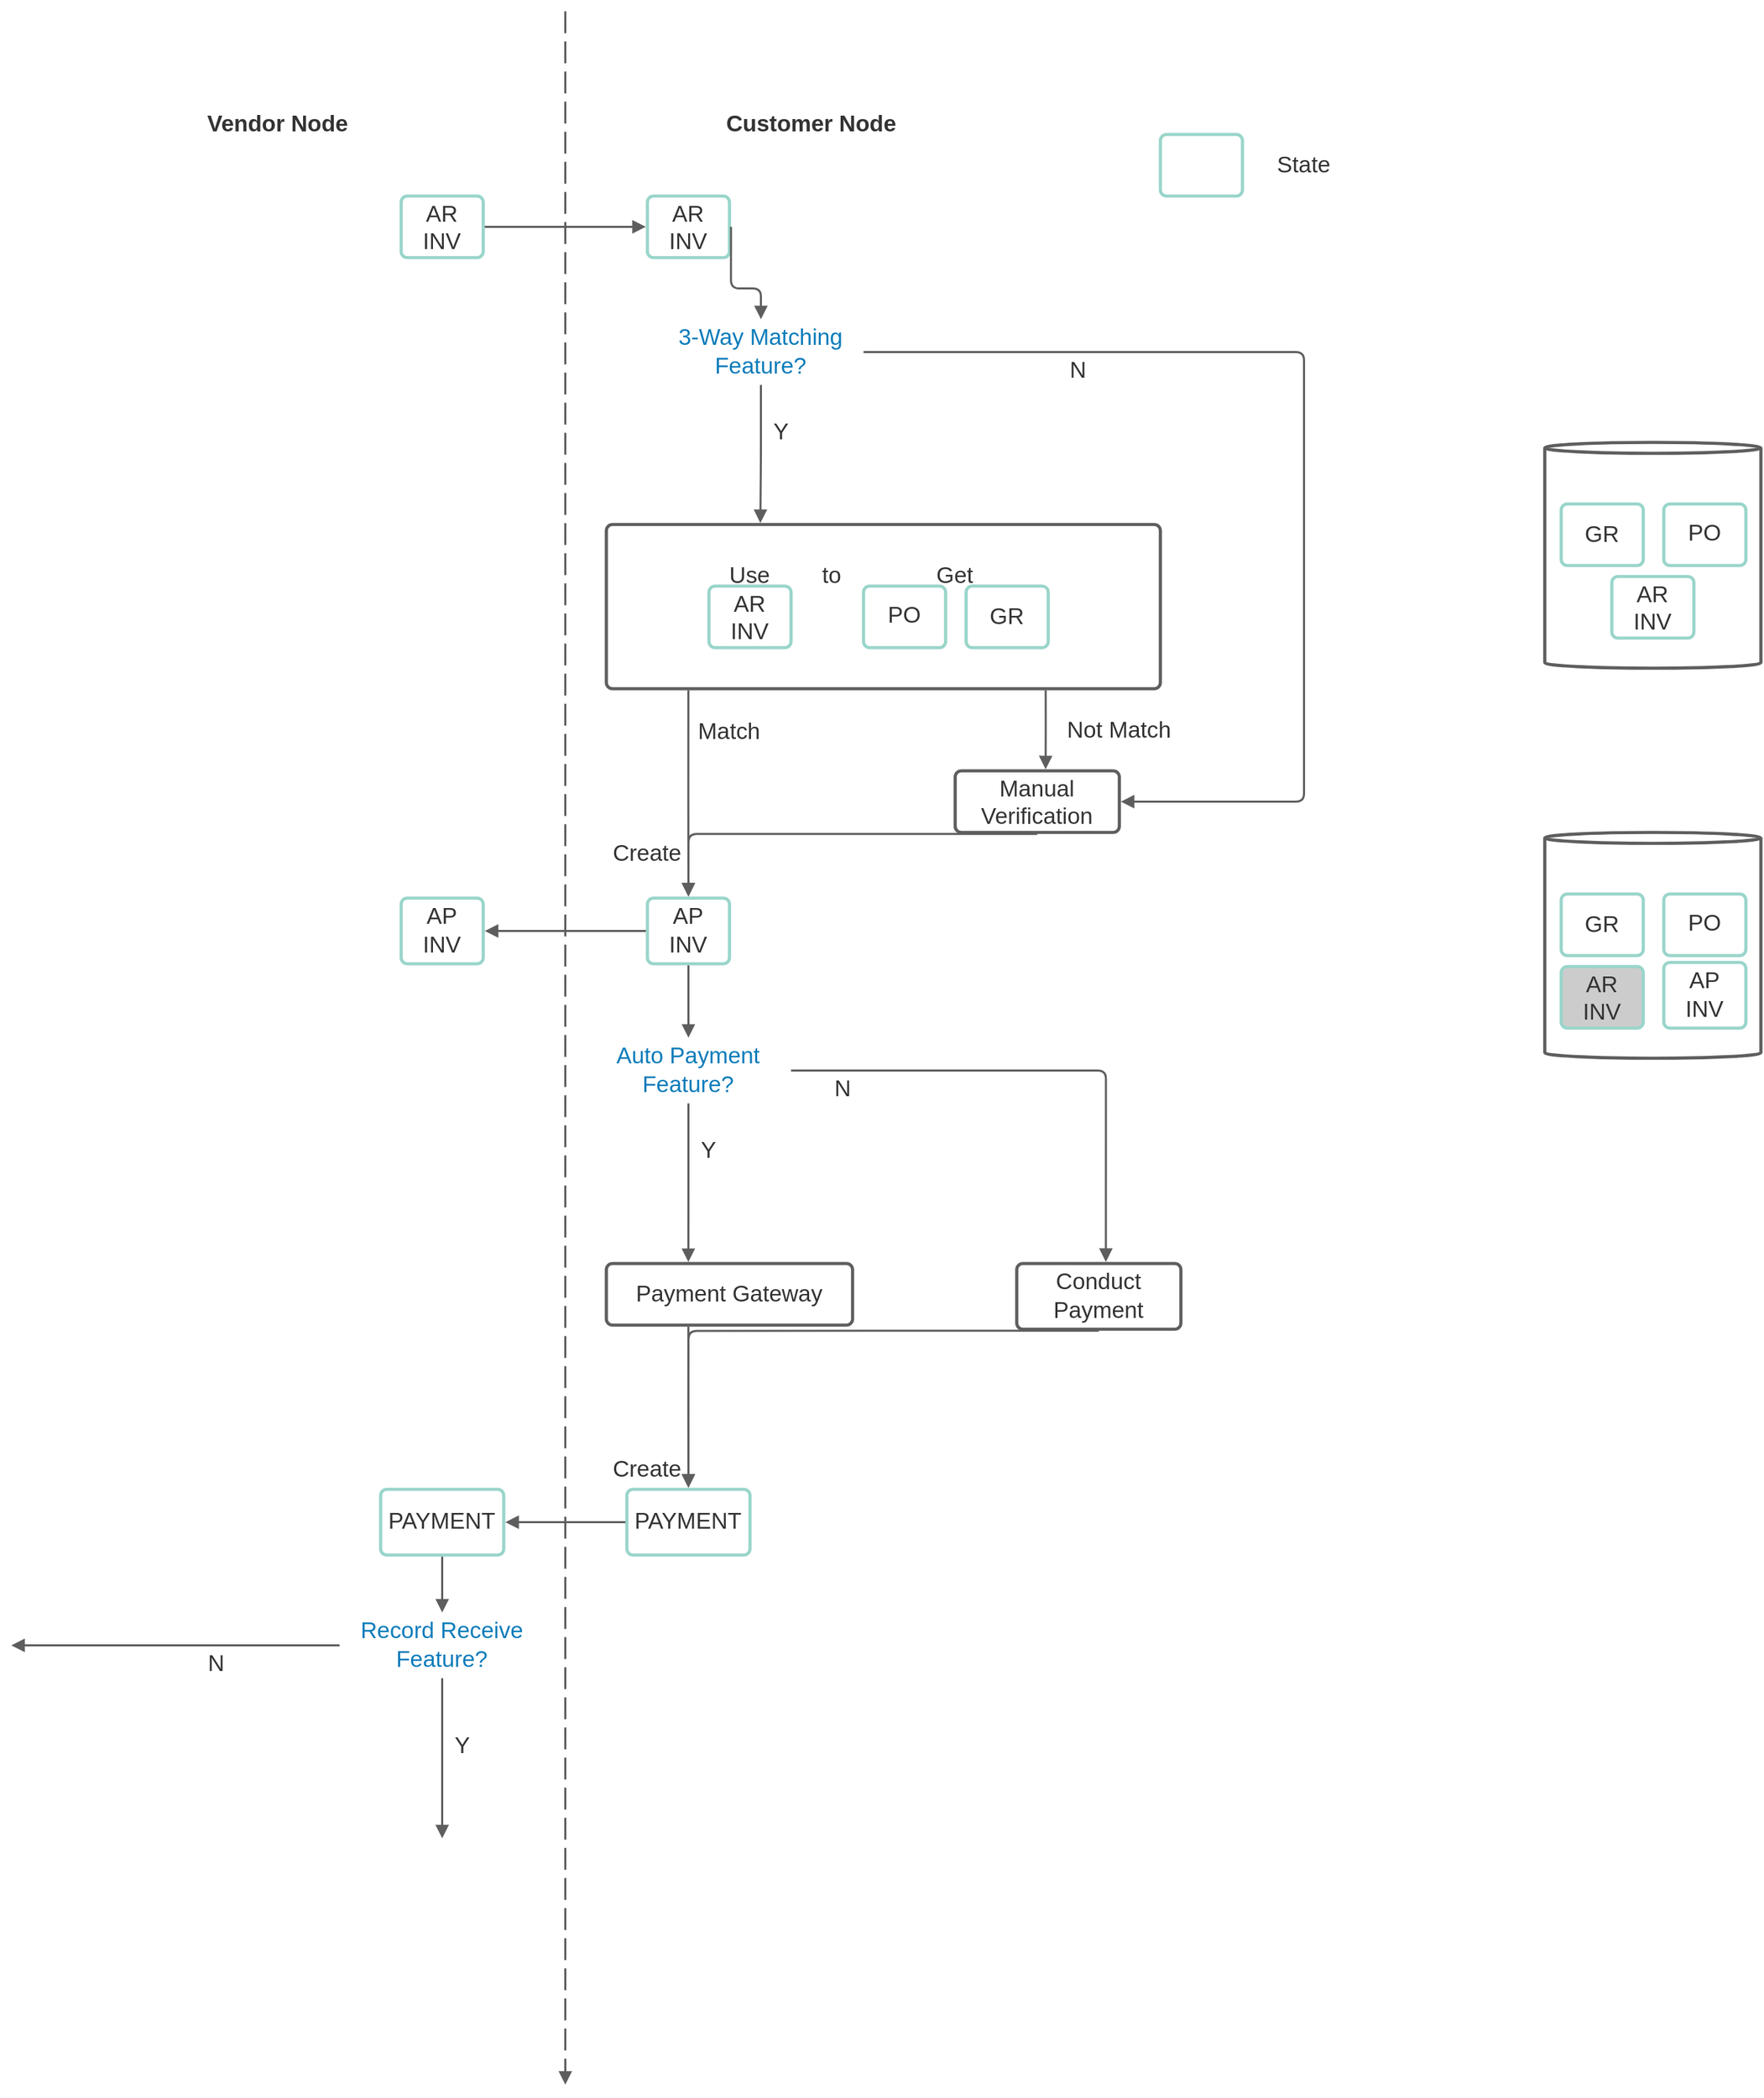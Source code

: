 <mxfile version="14.7.7" type="github">
  <diagram id="KPIGHl_YIc82Vka4Z1kb" name="Page-1">
    <mxGraphModel dx="1221" dy="1781" grid="1" gridSize="10" guides="1" tooltips="1" connect="1" arrows="1" fold="1" page="1" pageScale="1" pageWidth="850" pageHeight="1100" math="0" shadow="0">
      <root>
        <mxCell id="0" />
        <mxCell id="1" parent="0" />
        <UserObject label="" lucidchartObjectId="90PKavXX~yLS" id="Zxu4i2cO9cVzoVSatC0U-1">
          <mxCell style="html=1;overflow=block;blockSpacing=1;whiteSpace=wrap;;whiteSpace=wrap;fontSize=13;spacing=3.8;strokeColor=#5e5e5e;strokeOpacity=100;rounded=1;absoluteArcSize=1;arcSize=9;strokeWidth=2.3;" vertex="1" parent="1">
            <mxGeometry x="720" y="345" width="405" height="120" as="geometry" />
          </mxCell>
        </UserObject>
        <UserObject label="Create" lucidchartObjectId="6NPKVBiIwq2j" id="Zxu4i2cO9cVzoVSatC0U-2">
          <mxCell style="html=1;overflow=block;blockSpacing=1;whiteSpace=wrap;strokeColor=none;fillColor=none;whiteSpace=wrap;fontSize=16.7;fontColor=#333333;spacing=0;strokeWidth=1.5;" vertex="1" parent="1">
            <mxGeometry x="660" y="563" width="180" height="45" as="geometry" />
          </mxCell>
        </UserObject>
        <UserObject label="to" lucidchartObjectId="JOPKYSvNVNoh" id="Zxu4i2cO9cVzoVSatC0U-3">
          <mxCell style="html=1;overflow=block;blockSpacing=1;whiteSpace=wrap;strokeColor=none;fillColor=none;whiteSpace=wrap;fontSize=16.7;fontColor=#333333;spacing=0;strokeWidth=1.5;" vertex="1" parent="1">
            <mxGeometry x="795" y="360" width="180" height="45" as="geometry" />
          </mxCell>
        </UserObject>
        <UserObject label="Use" lucidchartObjectId="TNPKajP9p9WQ" id="Zxu4i2cO9cVzoVSatC0U-4">
          <mxCell style="html=1;overflow=block;blockSpacing=1;whiteSpace=wrap;strokeColor=none;fillColor=none;whiteSpace=wrap;fontSize=16.7;fontColor=#333333;spacing=0;strokeWidth=1.5;" vertex="1" parent="1">
            <mxGeometry x="735" y="360" width="180" height="45" as="geometry" />
          </mxCell>
        </UserObject>
        <UserObject label="Get" lucidchartObjectId="ZNPKfzp_uSJp" id="Zxu4i2cO9cVzoVSatC0U-5">
          <mxCell style="html=1;overflow=block;blockSpacing=1;whiteSpace=wrap;strokeColor=none;fillColor=none;whiteSpace=wrap;fontSize=16.7;fontColor=#333333;spacing=0;strokeWidth=1.5;" vertex="1" parent="1">
            <mxGeometry x="885" y="360" width="180" height="45" as="geometry" />
          </mxCell>
        </UserObject>
        <UserObject label="Vendor Node" lucidchartObjectId="xHPK.8f6f-J6" id="Zxu4i2cO9cVzoVSatC0U-6">
          <mxCell style="html=1;overflow=block;blockSpacing=1;whiteSpace=wrap;;whiteSpace=wrap;fontSize=16.7;fontColor=#333333;fontStyle=1;spacing=3.8;strokeOpacity=0;fillOpacity=0;rounded=1;absoluteArcSize=1;arcSize=9;fillColor=#ffffff;strokeWidth=2.3;" vertex="1" parent="1">
            <mxGeometry x="390" y="30" width="180" height="45" as="geometry" />
          </mxCell>
        </UserObject>
        <UserObject label="Customer Node" lucidchartObjectId="WHPK.kbVSU54" id="Zxu4i2cO9cVzoVSatC0U-7">
          <mxCell style="html=1;overflow=block;blockSpacing=1;whiteSpace=wrap;;whiteSpace=wrap;fontSize=16.7;fontColor=#333333;fontStyle=1;spacing=3.8;strokeOpacity=0;fillOpacity=0;rounded=1;absoluteArcSize=1;arcSize=9;fillColor=#ffffff;strokeWidth=2.3;" vertex="1" parent="1">
            <mxGeometry x="780" y="30" width="180" height="45" as="geometry" />
          </mxCell>
        </UserObject>
        <UserObject label="3-Way Matching Feature?" lucidchartObjectId="qKPKt-lBLh0B" id="Zxu4i2cO9cVzoVSatC0U-8">
          <mxCell style="html=1;overflow=block;blockSpacing=1;whiteSpace=wrap;;whiteSpace=wrap;fontSize=16.7;fontColor=#0c7cba;spacing=3.8;strokeOpacity=0;fillOpacity=0;rounded=1;absoluteArcSize=1;arcSize=9;fillColor=#ffffff;strokeWidth=2.3;" vertex="1" parent="1">
            <mxGeometry x="758" y="195" width="150" height="48" as="geometry" />
          </mxCell>
        </UserObject>
        <UserObject label="Y" lucidchartObjectId="~KPK-0WRNz-G" id="Zxu4i2cO9cVzoVSatC0U-9">
          <mxCell style="html=1;overflow=block;blockSpacing=1;whiteSpace=wrap;;whiteSpace=wrap;fontSize=16.7;fontColor=#333333;spacing=3.8;strokeOpacity=0;fillOpacity=0;rounded=1;absoluteArcSize=1;arcSize=9;fillColor=#ffffff;strokeWidth=2.3;" vertex="1" parent="1">
            <mxGeometry x="758" y="255" width="180" height="45" as="geometry" />
          </mxCell>
        </UserObject>
        <UserObject label="N" lucidchartObjectId="fLPKLrqTiSPN" id="Zxu4i2cO9cVzoVSatC0U-10">
          <mxCell style="html=1;overflow=block;blockSpacing=1;whiteSpace=wrap;;whiteSpace=wrap;fontSize=16.7;fontColor=#333333;spacing=3.8;strokeOpacity=0;fillOpacity=0;rounded=1;absoluteArcSize=1;arcSize=9;fillColor=#ffffff;strokeWidth=2.3;" vertex="1" parent="1">
            <mxGeometry x="975" y="210" width="180" height="45" as="geometry" />
          </mxCell>
        </UserObject>
        <UserObject label="AR INV" lucidchartObjectId="ZLPK6Nv6k6-N" id="Zxu4i2cO9cVzoVSatC0U-11">
          <mxCell style="html=1;overflow=block;blockSpacing=1;whiteSpace=wrap;;whiteSpace=wrap;fontSize=16.7;fontColor=#333333;spacing=3.8;strokeColor=#99d5ca;strokeOpacity=100;rounded=1;absoluteArcSize=1;arcSize=9;strokeWidth=2.3;" vertex="1" parent="1">
            <mxGeometry x="570" y="105" width="60" height="45" as="geometry" />
          </mxCell>
        </UserObject>
        <UserObject label="" lucidchartObjectId="dMPKwNEBRdUu" id="Zxu4i2cO9cVzoVSatC0U-12">
          <mxCell style="html=1;jettySize=18;whiteSpace=wrap;fontSize=13;strokeColor=#5E5E5E;strokeWidth=1.5;rounded=1;arcSize=12;edgeStyle=orthogonalEdgeStyle;startArrow=none;;endArrow=block;endFill=1;;exitX=1.019;exitY=0.5;exitPerimeter=0;entryX=-0.019;entryY=0.5;entryPerimeter=0;" edge="1" parent="1" source="Zxu4i2cO9cVzoVSatC0U-11" target="Zxu4i2cO9cVzoVSatC0U-13">
            <mxGeometry width="100" height="100" relative="1" as="geometry">
              <Array as="points" />
            </mxGeometry>
          </mxCell>
        </UserObject>
        <UserObject label="AR INV" lucidchartObjectId="kMPKlbA2OVXF" id="Zxu4i2cO9cVzoVSatC0U-13">
          <mxCell style="html=1;overflow=block;blockSpacing=1;whiteSpace=wrap;;whiteSpace=wrap;fontSize=16.7;fontColor=#333333;spacing=3.8;strokeColor=#99d5ca;strokeOpacity=100;rounded=1;absoluteArcSize=1;arcSize=9;strokeWidth=2.3;" vertex="1" parent="1">
            <mxGeometry x="750" y="105" width="60" height="45" as="geometry" />
          </mxCell>
        </UserObject>
        <UserObject label="AR INV" lucidchartObjectId="3MPKJ7pf8mBu" id="Zxu4i2cO9cVzoVSatC0U-14">
          <mxCell style="html=1;overflow=block;blockSpacing=1;whiteSpace=wrap;;whiteSpace=wrap;fontSize=16.7;fontColor=#333333;spacing=3.8;strokeColor=#99d5ca;strokeOpacity=100;rounded=1;absoluteArcSize=1;arcSize=9;strokeWidth=2.3;" vertex="1" parent="1">
            <mxGeometry x="795" y="390" width="60" height="45" as="geometry" />
          </mxCell>
        </UserObject>
        <UserObject label="&lt;div style=&quot;display: flex; justify-content: center; text-align: center; align-items: baseline; font-size: 0; line-height: 1.25;margin-top: -2px;&quot;&gt;&lt;span&gt;&lt;span style=&quot;font-size:16.7px;color:#333333;&quot;&gt;PO&lt;/span&gt;&lt;span style=&quot;font-size:16px;color:#000000;&quot;&gt; &lt;/span&gt;&lt;/span&gt;&lt;/div&gt;" lucidchartObjectId="~MPKU4ex8Lsb" id="Zxu4i2cO9cVzoVSatC0U-15">
          <mxCell style="html=1;overflow=block;blockSpacing=1;whiteSpace=wrap;;whiteSpace=wrap;fontSize=13;spacing=3.8;strokeColor=#99d5ca;strokeOpacity=100;rounded=1;absoluteArcSize=1;arcSize=9;strokeWidth=2.3;" vertex="1" parent="1">
            <mxGeometry x="908" y="390" width="60" height="45" as="geometry" />
          </mxCell>
        </UserObject>
        <UserObject label="GR" lucidchartObjectId="lNPKuFl8oGwE" id="Zxu4i2cO9cVzoVSatC0U-16">
          <mxCell style="html=1;overflow=block;blockSpacing=1;whiteSpace=wrap;;whiteSpace=wrap;fontSize=16.7;fontColor=#333333;spacing=3.8;strokeColor=#99d5ca;strokeOpacity=100;rounded=1;absoluteArcSize=1;arcSize=9;strokeWidth=2.3;" vertex="1" parent="1">
            <mxGeometry x="983" y="390" width="60" height="45" as="geometry" />
          </mxCell>
        </UserObject>
        <UserObject label="AP INV" lucidchartObjectId="ANPK2z_1KSWV" id="Zxu4i2cO9cVzoVSatC0U-17">
          <mxCell style="html=1;overflow=block;blockSpacing=1;whiteSpace=wrap;;whiteSpace=wrap;fontSize=16.7;fontColor=#333333;spacing=3.8;strokeColor=#99d5ca;strokeOpacity=100;rounded=1;absoluteArcSize=1;arcSize=9;strokeWidth=2.3;" vertex="1" parent="1">
            <mxGeometry x="750" y="618" width="60" height="48" as="geometry" />
          </mxCell>
        </UserObject>
        <UserObject label="" lucidchartObjectId="5SPKLQPhapfa" id="Zxu4i2cO9cVzoVSatC0U-18">
          <mxCell style="html=1;jettySize=18;whiteSpace=wrap;fontSize=13;strokeColor=#5E5E5E;dashed=1;fixDash=1;dashPattern=16 6;strokeWidth=1.5;rounded=1;arcSize=12;edgeStyle=orthogonalEdgeStyle;startArrow=none;;endArrow=block;endFill=1;;" edge="1" parent="1">
            <mxGeometry width="100" height="100" relative="1" as="geometry">
              <Array as="points" />
              <mxPoint x="690" y="-30" as="sourcePoint" />
              <mxPoint x="690" y="1485" as="targetPoint" />
            </mxGeometry>
          </mxCell>
        </UserObject>
        <UserObject label="Manual Verification" lucidchartObjectId="qTPK-L9G5uWl" id="Zxu4i2cO9cVzoVSatC0U-19">
          <mxCell style="html=1;overflow=block;blockSpacing=1;whiteSpace=wrap;;whiteSpace=wrap;fontSize=16.7;fontColor=#333333;spacing=3.8;strokeColor=#5e5e5e;strokeOpacity=100;rounded=1;absoluteArcSize=1;arcSize=9;strokeWidth=2.3;" vertex="1" parent="1">
            <mxGeometry x="975" y="525" width="120" height="45" as="geometry" />
          </mxCell>
        </UserObject>
        <UserObject label="" lucidchartObjectId="sXPK-ZX2K41T" id="Zxu4i2cO9cVzoVSatC0U-20">
          <mxCell style="html=1;jettySize=18;whiteSpace=wrap;fontSize=13;strokeColor=#5E5E5E;strokeWidth=1.5;rounded=1;arcSize=12;edgeStyle=orthogonalEdgeStyle;startArrow=none;;endArrow=block;endFill=1;;exitX=1;exitY=0.5;exitPerimeter=0;entryX=1.009;entryY=0.5;entryPerimeter=0;" edge="1" parent="1" source="Zxu4i2cO9cVzoVSatC0U-8" target="Zxu4i2cO9cVzoVSatC0U-19">
            <mxGeometry width="100" height="100" relative="1" as="geometry">
              <Array as="points">
                <mxPoint x="1230" y="219" />
                <mxPoint x="1230" y="548" />
              </Array>
            </mxGeometry>
          </mxCell>
        </UserObject>
        <UserObject label="Auto Payment Feature?" lucidchartObjectId="6XPK0JN_3aqf" id="Zxu4i2cO9cVzoVSatC0U-21">
          <mxCell style="html=1;overflow=block;blockSpacing=1;whiteSpace=wrap;;whiteSpace=wrap;fontSize=16.7;fontColor=#0c7cba;spacing=3.8;strokeOpacity=0;fillOpacity=0;rounded=1;absoluteArcSize=1;arcSize=9;fillColor=#ffffff;strokeWidth=2.3;" vertex="1" parent="1">
            <mxGeometry x="705" y="720" width="150" height="48" as="geometry" />
          </mxCell>
        </UserObject>
        <UserObject label="" lucidchartObjectId="W1PKP-mtoe-b" id="Zxu4i2cO9cVzoVSatC0U-22">
          <mxCell style="html=1;jettySize=18;whiteSpace=wrap;fontSize=13;strokeColor=#5E5E5E;strokeWidth=1.5;rounded=1;arcSize=12;edgeStyle=orthogonalEdgeStyle;startArrow=none;;endArrow=block;endFill=1;;exitX=0.793;exitY=1.009;exitPerimeter=0;entryX=0.551;entryY=-0.025;entryPerimeter=0;" edge="1" parent="1" source="Zxu4i2cO9cVzoVSatC0U-1" target="Zxu4i2cO9cVzoVSatC0U-19">
            <mxGeometry width="100" height="100" relative="1" as="geometry">
              <Array as="points" />
            </mxGeometry>
          </mxCell>
        </UserObject>
        <UserObject label="" lucidchartObjectId="71PKJt205RtM" id="Zxu4i2cO9cVzoVSatC0U-23">
          <mxCell style="html=1;jettySize=18;whiteSpace=wrap;fontSize=13;strokeColor=#5E5E5E;strokeWidth=1.5;rounded=1;arcSize=12;edgeStyle=orthogonalEdgeStyle;startArrow=none;;endArrow=block;endFill=1;;exitX=0.148;exitY=1.009;exitPerimeter=0;entryX=0.5;entryY=-0.024;entryPerimeter=0;" edge="1" parent="1" source="Zxu4i2cO9cVzoVSatC0U-1" target="Zxu4i2cO9cVzoVSatC0U-17">
            <mxGeometry width="100" height="100" relative="1" as="geometry">
              <Array as="points" />
            </mxGeometry>
          </mxCell>
        </UserObject>
        <UserObject label="Not Match" lucidchartObjectId=".1PKoH31RwW0" id="Zxu4i2cO9cVzoVSatC0U-24">
          <mxCell style="html=1;overflow=block;blockSpacing=1;whiteSpace=wrap;;whiteSpace=wrap;fontSize=16.7;fontColor=#333333;spacing=3.8;strokeOpacity=0;fillOpacity=0;rounded=1;absoluteArcSize=1;arcSize=9;fillColor=#ffffff;strokeWidth=2.3;" vertex="1" parent="1">
            <mxGeometry x="1005" y="473" width="180" height="45" as="geometry" />
          </mxCell>
        </UserObject>
        <UserObject label="Match" lucidchartObjectId="l2PKZxldBZE7" id="Zxu4i2cO9cVzoVSatC0U-25">
          <mxCell style="html=1;overflow=block;blockSpacing=1;whiteSpace=wrap;;whiteSpace=wrap;fontSize=16.7;fontColor=#333333;spacing=3.8;strokeOpacity=0;fillOpacity=0;rounded=1;absoluteArcSize=1;arcSize=9;fillColor=#ffffff;strokeWidth=2.3;" vertex="1" parent="1">
            <mxGeometry x="720" y="474" width="180" height="45" as="geometry" />
          </mxCell>
        </UserObject>
        <UserObject label="" lucidchartObjectId="J4PKrQQnaNYC" id="Zxu4i2cO9cVzoVSatC0U-26">
          <mxCell style="html=1;jettySize=18;whiteSpace=wrap;fontSize=13;strokeColor=#5E5E5E;strokeWidth=1.5;rounded=1;arcSize=12;edgeStyle=orthogonalEdgeStyle;startArrow=none;;endArrow=block;endFill=1;;exitX=1;exitY=0.5;exitPerimeter=0;entryX=0.543;entryY=-0.024;entryPerimeter=0;" edge="1" parent="1" source="Zxu4i2cO9cVzoVSatC0U-21" target="Zxu4i2cO9cVzoVSatC0U-31">
            <mxGeometry width="100" height="100" relative="1" as="geometry">
              <Array as="points" />
            </mxGeometry>
          </mxCell>
        </UserObject>
        <UserObject label="" lucidchartObjectId="n4PKAaMYeEPI" id="Zxu4i2cO9cVzoVSatC0U-27">
          <mxCell style="html=1;jettySize=18;whiteSpace=wrap;fontSize=13;strokeColor=#5E5E5E;strokeWidth=1.5;rounded=1;arcSize=12;edgeStyle=orthogonalEdgeStyle;startArrow=none;;endArrow=block;endFill=1;;exitX=0.5;exitY=1.025;exitPerimeter=0;entryX=0.5;entryY=-0.024;entryPerimeter=0;" edge="1" parent="1" source="Zxu4i2cO9cVzoVSatC0U-19" target="Zxu4i2cO9cVzoVSatC0U-17">
            <mxGeometry width="100" height="100" relative="1" as="geometry">
              <Array as="points" />
            </mxGeometry>
          </mxCell>
        </UserObject>
        <UserObject label="" lucidchartObjectId="N4PKEB0bSc~K" id="Zxu4i2cO9cVzoVSatC0U-28">
          <mxCell style="html=1;jettySize=18;whiteSpace=wrap;fontSize=13;strokeColor=#5E5E5E;strokeWidth=1.5;rounded=1;arcSize=12;edgeStyle=orthogonalEdgeStyle;startArrow=none;;endArrow=block;endFill=1;;exitX=0.5;exitY=1;exitPerimeter=0;entryX=0.333;entryY=-0.025;entryPerimeter=0;" edge="1" parent="1" source="Zxu4i2cO9cVzoVSatC0U-21" target="Zxu4i2cO9cVzoVSatC0U-39">
            <mxGeometry width="100" height="100" relative="1" as="geometry">
              <Array as="points" />
            </mxGeometry>
          </mxCell>
        </UserObject>
        <UserObject label="Y" lucidchartObjectId="R4PKA9M1vbNR" id="Zxu4i2cO9cVzoVSatC0U-29">
          <mxCell style="html=1;overflow=block;blockSpacing=1;whiteSpace=wrap;;whiteSpace=wrap;fontSize=16.7;fontColor=#333333;spacing=3.8;strokeOpacity=0;fillOpacity=0;rounded=1;absoluteArcSize=1;arcSize=9;fillColor=#ffffff;strokeWidth=2.3;" vertex="1" parent="1">
            <mxGeometry x="705" y="780" width="180" height="45" as="geometry" />
          </mxCell>
        </UserObject>
        <UserObject label="N" lucidchartObjectId="24PKM5joFrDE" id="Zxu4i2cO9cVzoVSatC0U-30">
          <mxCell style="html=1;overflow=block;blockSpacing=1;whiteSpace=wrap;;whiteSpace=wrap;fontSize=16.7;fontColor=#333333;spacing=3.8;strokeOpacity=0;fillOpacity=0;rounded=1;absoluteArcSize=1;arcSize=9;fillColor=#ffffff;strokeWidth=2.3;" vertex="1" parent="1">
            <mxGeometry x="803" y="735" width="180" height="45" as="geometry" />
          </mxCell>
        </UserObject>
        <UserObject label="Conduct Payment" lucidchartObjectId="3-PKY~C1u-Ma" id="Zxu4i2cO9cVzoVSatC0U-31">
          <mxCell style="html=1;overflow=block;blockSpacing=1;whiteSpace=wrap;;whiteSpace=wrap;fontSize=16.7;fontColor=#333333;spacing=3.8;strokeColor=#5e5e5e;strokeOpacity=100;rounded=1;absoluteArcSize=1;arcSize=9;strokeWidth=2.3;" vertex="1" parent="1">
            <mxGeometry x="1020" y="885" width="120" height="48" as="geometry" />
          </mxCell>
        </UserObject>
        <UserObject label="AP INV" lucidchartObjectId="..PKCPExOM0l" id="Zxu4i2cO9cVzoVSatC0U-32">
          <mxCell style="html=1;overflow=block;blockSpacing=1;whiteSpace=wrap;;whiteSpace=wrap;fontSize=16.7;fontColor=#333333;spacing=3.8;strokeColor=#99d5ca;strokeOpacity=100;rounded=1;absoluteArcSize=1;arcSize=9;strokeWidth=2.3;" vertex="1" parent="1">
            <mxGeometry x="570" y="618" width="60" height="48" as="geometry" />
          </mxCell>
        </UserObject>
        <UserObject label="" lucidchartObjectId="fcQKTuUsihpn" id="Zxu4i2cO9cVzoVSatC0U-33">
          <mxCell style="html=1;jettySize=18;whiteSpace=wrap;fontSize=13;strokeColor=#5E5E5E;strokeWidth=1.5;rounded=1;arcSize=12;edgeStyle=orthogonalEdgeStyle;startArrow=none;;endArrow=block;endFill=1;;exitX=0.5;exitY=1;exitPerimeter=0;entryX=0.278;entryY=-0.009;entryPerimeter=0;" edge="1" parent="1" source="Zxu4i2cO9cVzoVSatC0U-8" target="Zxu4i2cO9cVzoVSatC0U-1">
            <mxGeometry width="100" height="100" relative="1" as="geometry">
              <Array as="points" />
            </mxGeometry>
          </mxCell>
        </UserObject>
        <UserObject label="" lucidchartObjectId="McQKjxEXaHWV" id="Zxu4i2cO9cVzoVSatC0U-34">
          <mxCell style="html=1;jettySize=18;whiteSpace=wrap;fontSize=13;strokeColor=#5E5E5E;strokeWidth=1.5;rounded=1;arcSize=12;edgeStyle=orthogonalEdgeStyle;startArrow=none;;endArrow=block;endFill=1;;exitX=-0.019;exitY=0.5;exitPerimeter=0;entryX=1.019;entryY=0.5;entryPerimeter=0;" edge="1" parent="1" source="Zxu4i2cO9cVzoVSatC0U-17" target="Zxu4i2cO9cVzoVSatC0U-32">
            <mxGeometry width="100" height="100" relative="1" as="geometry">
              <Array as="points" />
            </mxGeometry>
          </mxCell>
        </UserObject>
        <UserObject label="" lucidchartObjectId="jdQK~OF3TUnS" id="Zxu4i2cO9cVzoVSatC0U-35">
          <mxCell style="html=1;jettySize=18;whiteSpace=wrap;fontSize=13;strokeColor=#5E5E5E;strokeWidth=1.5;rounded=1;arcSize=12;edgeStyle=orthogonalEdgeStyle;startArrow=none;;endArrow=block;endFill=1;;exitX=0.5;exitY=1.024;exitPerimeter=0;entryX=0.5;entryY=0;entryPerimeter=0;" edge="1" parent="1" source="Zxu4i2cO9cVzoVSatC0U-17" target="Zxu4i2cO9cVzoVSatC0U-21">
            <mxGeometry width="100" height="100" relative="1" as="geometry">
              <Array as="points" />
            </mxGeometry>
          </mxCell>
        </UserObject>
        <UserObject label="Record Receive Feature?" lucidchartObjectId="TiQKkQRuDPG0" id="Zxu4i2cO9cVzoVSatC0U-36">
          <mxCell style="html=1;overflow=block;blockSpacing=1;whiteSpace=wrap;;whiteSpace=wrap;fontSize=16.7;fontColor=#0c7cba;spacing=3.8;strokeOpacity=0;fillOpacity=0;rounded=1;absoluteArcSize=1;arcSize=9;fillColor=#ffffff;strokeWidth=2.3;" vertex="1" parent="1">
            <mxGeometry x="525" y="1140" width="150" height="48" as="geometry" />
          </mxCell>
        </UserObject>
        <UserObject label="" lucidchartObjectId="ElQK-TT8oY3." id="Zxu4i2cO9cVzoVSatC0U-37">
          <mxCell style="html=1;overflow=block;blockSpacing=1;whiteSpace=wrap;;whiteSpace=wrap;fontSize=13;spacing=3.8;strokeColor=#99d5ca;strokeOpacity=100;rounded=1;absoluteArcSize=1;arcSize=9;strokeWidth=2.3;" vertex="1" parent="1">
            <mxGeometry x="1125" y="60" width="60" height="45" as="geometry" />
          </mxCell>
        </UserObject>
        <UserObject label="State" lucidchartObjectId="UlQKlWwiV9fy" id="Zxu4i2cO9cVzoVSatC0U-38">
          <mxCell style="html=1;overflow=block;blockSpacing=1;whiteSpace=wrap;;whiteSpace=wrap;fontSize=16.7;fontColor=#333333;spacing=3.8;strokeOpacity=0;fillOpacity=0;rounded=1;absoluteArcSize=1;arcSize=9;fillColor=#ffffff;strokeWidth=2.3;" vertex="1" parent="1">
            <mxGeometry x="1140" y="60" width="180" height="45" as="geometry" />
          </mxCell>
        </UserObject>
        <UserObject label="Payment Gateway" lucidchartObjectId="ImQKPCU94aO6" id="Zxu4i2cO9cVzoVSatC0U-39">
          <mxCell style="html=1;overflow=block;blockSpacing=1;whiteSpace=wrap;;whiteSpace=wrap;fontSize=16.7;fontColor=#333333;spacing=3.8;strokeColor=#5e5e5e;strokeOpacity=100;rounded=1;absoluteArcSize=1;arcSize=9;strokeWidth=2.3;" vertex="1" parent="1">
            <mxGeometry x="720" y="885" width="180" height="45" as="geometry" />
          </mxCell>
        </UserObject>
        <UserObject label="" lucidchartObjectId="nnQKw6K02iLL" id="Zxu4i2cO9cVzoVSatC0U-40">
          <mxCell style="html=1;jettySize=18;whiteSpace=wrap;fontSize=13;strokeColor=#5E5E5E;strokeWidth=1.5;rounded=1;arcSize=12;edgeStyle=orthogonalEdgeStyle;startArrow=none;;endArrow=block;endFill=1;;exitX=0.333;exitY=1.025;exitPerimeter=0;entryX=0.5;entryY=-0.024;entryPerimeter=0;" edge="1" parent="1" source="Zxu4i2cO9cVzoVSatC0U-39" target="Zxu4i2cO9cVzoVSatC0U-41">
            <mxGeometry width="100" height="100" relative="1" as="geometry">
              <Array as="points" />
            </mxGeometry>
          </mxCell>
        </UserObject>
        <UserObject label="PAYMENT" lucidchartObjectId="unQKpbGRIrYI" id="Zxu4i2cO9cVzoVSatC0U-41">
          <mxCell style="html=1;overflow=block;blockSpacing=1;whiteSpace=wrap;;whiteSpace=wrap;fontSize=16.7;fontColor=#333333;spacing=3.8;strokeColor=#99d5ca;strokeOpacity=100;rounded=1;absoluteArcSize=1;arcSize=9;strokeWidth=2.3;" vertex="1" parent="1">
            <mxGeometry x="735" y="1050" width="90" height="48" as="geometry" />
          </mxCell>
        </UserObject>
        <UserObject label="Create" lucidchartObjectId="0nQKEn6GMVam" id="Zxu4i2cO9cVzoVSatC0U-42">
          <mxCell style="html=1;overflow=block;blockSpacing=1;whiteSpace=wrap;strokeColor=none;fillColor=none;whiteSpace=wrap;fontSize=16.7;fontColor=#333333;spacing=0;strokeWidth=1.5;" vertex="1" parent="1">
            <mxGeometry x="660" y="1013" width="180" height="45" as="geometry" />
          </mxCell>
        </UserObject>
        <UserObject label="" lucidchartObjectId="hoQKX5VieDSC" id="Zxu4i2cO9cVzoVSatC0U-43">
          <mxCell style="html=1;jettySize=18;whiteSpace=wrap;fontSize=13;strokeColor=#5E5E5E;strokeWidth=1.5;rounded=1;arcSize=12;edgeStyle=orthogonalEdgeStyle;startArrow=none;;endArrow=block;endFill=1;;exitX=0.5;exitY=1.024;exitPerimeter=0;entryX=0.5;entryY=-0.024;entryPerimeter=0;" edge="1" parent="1" source="Zxu4i2cO9cVzoVSatC0U-31" target="Zxu4i2cO9cVzoVSatC0U-41">
            <mxGeometry width="100" height="100" relative="1" as="geometry">
              <Array as="points" />
            </mxGeometry>
          </mxCell>
        </UserObject>
        <UserObject label="PAYMENT" lucidchartObjectId="OoQKRiHl6yiS" id="Zxu4i2cO9cVzoVSatC0U-44">
          <mxCell style="html=1;overflow=block;blockSpacing=1;whiteSpace=wrap;;whiteSpace=wrap;fontSize=16.7;fontColor=#333333;spacing=3.8;strokeColor=#99d5ca;strokeOpacity=100;rounded=1;absoluteArcSize=1;arcSize=9;strokeWidth=2.3;" vertex="1" parent="1">
            <mxGeometry x="555" y="1050" width="90" height="48" as="geometry" />
          </mxCell>
        </UserObject>
        <UserObject label="" lucidchartObjectId="UoQKrzv6~m1V" id="Zxu4i2cO9cVzoVSatC0U-45">
          <mxCell style="html=1;jettySize=18;whiteSpace=wrap;fontSize=13;strokeColor=#5E5E5E;strokeWidth=1.5;rounded=1;arcSize=12;edgeStyle=orthogonalEdgeStyle;startArrow=none;;endArrow=block;endFill=1;;exitX=-0.012;exitY=0.5;exitPerimeter=0;entryX=1.013;entryY=0.5;entryPerimeter=0;" edge="1" parent="1" source="Zxu4i2cO9cVzoVSatC0U-41" target="Zxu4i2cO9cVzoVSatC0U-44">
            <mxGeometry width="100" height="100" relative="1" as="geometry">
              <Array as="points" />
            </mxGeometry>
          </mxCell>
        </UserObject>
        <UserObject label="" lucidchartObjectId="8oQKANgGeTGe" id="Zxu4i2cO9cVzoVSatC0U-46">
          <mxCell style="html=1;jettySize=18;whiteSpace=wrap;fontSize=13;strokeColor=#5E5E5E;strokeWidth=1.5;rounded=1;arcSize=12;edgeStyle=orthogonalEdgeStyle;startArrow=none;;endArrow=block;endFill=1;;exitX=0.5;exitY=1.024;exitPerimeter=0;entryX=0.5;entryY=0;entryPerimeter=0;" edge="1" parent="1" source="Zxu4i2cO9cVzoVSatC0U-44" target="Zxu4i2cO9cVzoVSatC0U-36">
            <mxGeometry width="100" height="100" relative="1" as="geometry">
              <Array as="points" />
            </mxGeometry>
          </mxCell>
        </UserObject>
        <UserObject label="" lucidchartObjectId="~sQK62c6YoD1" id="Zxu4i2cO9cVzoVSatC0U-47">
          <mxCell style="html=1;overflow=block;blockSpacing=1;whiteSpace=wrap;shape=cylinder3;size=4;anchorPointDirection=0;boundedLbl=1;;whiteSpace=wrap;fontSize=13;spacing=3.8;strokeColor=#5e5e5e;strokeOpacity=100;rounded=1;absoluteArcSize=1;arcSize=9;strokeWidth=2.3;" vertex="1" parent="1">
            <mxGeometry x="1406" y="285" width="158" height="165" as="geometry" />
          </mxCell>
        </UserObject>
        <UserObject label="&lt;div style=&quot;display: flex; justify-content: center; text-align: center; align-items: baseline; font-size: 0; line-height: 1.25;margin-top: -2px;&quot;&gt;&lt;span&gt;&lt;span style=&quot;font-size:16.7px;color:#333333;&quot;&gt;PO&lt;/span&gt;&lt;span style=&quot;font-size:16px;color:#000000;&quot;&gt; &lt;/span&gt;&lt;/span&gt;&lt;/div&gt;" lucidchartObjectId="qtQKRF5n8QKT" id="Zxu4i2cO9cVzoVSatC0U-48">
          <mxCell style="html=1;overflow=block;blockSpacing=1;whiteSpace=wrap;;whiteSpace=wrap;fontSize=13;spacing=3.8;strokeColor=#99d5ca;strokeOpacity=100;rounded=1;absoluteArcSize=1;arcSize=9;strokeWidth=2.3;" vertex="1" parent="1">
            <mxGeometry x="1493" y="330" width="60" height="45" as="geometry" />
          </mxCell>
        </UserObject>
        <UserObject label="GR" lucidchartObjectId="qtQK.D2_hZ0C" id="Zxu4i2cO9cVzoVSatC0U-49">
          <mxCell style="html=1;overflow=block;blockSpacing=1;whiteSpace=wrap;;whiteSpace=wrap;fontSize=16.7;fontColor=#333333;spacing=3.8;strokeColor=#99d5ca;strokeOpacity=100;rounded=1;absoluteArcSize=1;arcSize=9;strokeWidth=2.3;" vertex="1" parent="1">
            <mxGeometry x="1418" y="330" width="60" height="45" as="geometry" />
          </mxCell>
        </UserObject>
        <UserObject label="" lucidchartObjectId="8uQKYO8nuSHD" id="Zxu4i2cO9cVzoVSatC0U-50">
          <mxCell style="html=1;overflow=block;blockSpacing=1;whiteSpace=wrap;shape=cylinder3;size=4;anchorPointDirection=0;boundedLbl=1;;whiteSpace=wrap;fontSize=13;spacing=3.8;strokeColor=#5e5e5e;strokeOpacity=100;rounded=1;absoluteArcSize=1;arcSize=9;strokeWidth=2.3;" vertex="1" parent="1">
            <mxGeometry x="1406" y="570" width="158" height="165" as="geometry" />
          </mxCell>
        </UserObject>
        <UserObject label="&lt;div style=&quot;display: flex; justify-content: center; text-align: center; align-items: baseline; font-size: 0; line-height: 1.25;margin-top: -2px;&quot;&gt;&lt;span&gt;&lt;span style=&quot;font-size:16.7px;color:#333333;&quot;&gt;PO&lt;/span&gt;&lt;span style=&quot;font-size:16px;color:#000000;&quot;&gt; &lt;/span&gt;&lt;/span&gt;&lt;/div&gt;" lucidchartObjectId="8uQKmGpUmI4_" id="Zxu4i2cO9cVzoVSatC0U-51">
          <mxCell style="html=1;overflow=block;blockSpacing=1;whiteSpace=wrap;;whiteSpace=wrap;fontSize=13;spacing=3.8;strokeColor=#99d5ca;strokeOpacity=100;rounded=1;absoluteArcSize=1;arcSize=9;strokeWidth=2.3;" vertex="1" parent="1">
            <mxGeometry x="1493" y="615" width="60" height="45" as="geometry" />
          </mxCell>
        </UserObject>
        <UserObject label="GR" lucidchartObjectId="8uQKHCBqbm5Q" id="Zxu4i2cO9cVzoVSatC0U-52">
          <mxCell style="html=1;overflow=block;blockSpacing=1;whiteSpace=wrap;;whiteSpace=wrap;fontSize=16.7;fontColor=#333333;spacing=3.8;strokeColor=#99d5ca;strokeOpacity=100;rounded=1;absoluteArcSize=1;arcSize=9;strokeWidth=2.3;" vertex="1" parent="1">
            <mxGeometry x="1418" y="615" width="60" height="45" as="geometry" />
          </mxCell>
        </UserObject>
        <UserObject label="AP INV" lucidchartObjectId="~uQKOd2RKEO2" id="Zxu4i2cO9cVzoVSatC0U-53">
          <mxCell style="html=1;overflow=block;blockSpacing=1;whiteSpace=wrap;;whiteSpace=wrap;fontSize=16.7;fontColor=#333333;spacing=3.8;strokeColor=#99d5ca;strokeOpacity=100;rounded=1;absoluteArcSize=1;arcSize=9;strokeWidth=2.3;" vertex="1" parent="1">
            <mxGeometry x="1493" y="665" width="60" height="48" as="geometry" />
          </mxCell>
        </UserObject>
        <UserObject label="" lucidchartObjectId="dyQKwMf.60h9" id="Zxu4i2cO9cVzoVSatC0U-54">
          <mxCell style="html=1;jettySize=18;whiteSpace=wrap;fontSize=13;strokeColor=#5E5E5E;strokeWidth=1.5;rounded=1;arcSize=12;edgeStyle=orthogonalEdgeStyle;startArrow=none;;endArrow=block;endFill=1;;exitX=1.019;exitY=0.5;exitPerimeter=0;entryX=0.5;entryY=0;entryPerimeter=0;" edge="1" parent="1" source="Zxu4i2cO9cVzoVSatC0U-13" target="Zxu4i2cO9cVzoVSatC0U-8">
            <mxGeometry width="100" height="100" relative="1" as="geometry">
              <Array as="points" />
            </mxGeometry>
          </mxCell>
        </UserObject>
        <UserObject label="AR INV" lucidchartObjectId="FAQK-fclyts2" id="Zxu4i2cO9cVzoVSatC0U-55">
          <mxCell style="html=1;overflow=block;blockSpacing=1;whiteSpace=wrap;;whiteSpace=wrap;fontSize=16.7;fontColor=#333333;spacing=3.8;strokeColor=#99d5ca;strokeOpacity=100;rounded=1;absoluteArcSize=1;arcSize=9;strokeWidth=2.3;" vertex="1" parent="1">
            <mxGeometry x="1455" y="383" width="60" height="45" as="geometry" />
          </mxCell>
        </UserObject>
        <UserObject label="AR INV" lucidchartObjectId="0AQKpgfjbUoD" id="Zxu4i2cO9cVzoVSatC0U-56">
          <mxCell style="html=1;overflow=block;blockSpacing=1;whiteSpace=wrap;;whiteSpace=wrap;fontSize=16.7;fontColor=#333333;spacing=3.8;strokeColor=#99d5ca;strokeOpacity=100;fillOpacity=100;rounded=1;absoluteArcSize=1;arcSize=9;fillColor=#cccccc;strokeWidth=2.3;" vertex="1" parent="1">
            <mxGeometry x="1418" y="668" width="60" height="45" as="geometry" />
          </mxCell>
        </UserObject>
        <UserObject label="" lucidchartObjectId="2BQKKThUs8mQ" id="Zxu4i2cO9cVzoVSatC0U-57">
          <mxCell style="html=1;jettySize=18;whiteSpace=wrap;fontSize=13;strokeColor=#5E5E5E;strokeWidth=1.5;rounded=1;arcSize=12;edgeStyle=orthogonalEdgeStyle;startArrow=none;;endArrow=block;endFill=1;;exitX=0.5;exitY=1;exitPerimeter=0;" edge="1" parent="1" source="Zxu4i2cO9cVzoVSatC0U-36">
            <mxGeometry width="100" height="100" relative="1" as="geometry">
              <Array as="points" />
              <mxPoint x="600" y="1305" as="targetPoint" />
            </mxGeometry>
          </mxCell>
        </UserObject>
        <UserObject label="" lucidchartObjectId="7BQK~Jlr-kKS" id="Zxu4i2cO9cVzoVSatC0U-58">
          <mxCell style="html=1;jettySize=18;whiteSpace=wrap;fontSize=13;strokeColor=#5E5E5E;strokeWidth=1.5;rounded=1;arcSize=12;edgeStyle=orthogonalEdgeStyle;startArrow=none;;endArrow=block;endFill=1;;exitX=0;exitY=0.5;exitPerimeter=0;" edge="1" parent="1" source="Zxu4i2cO9cVzoVSatC0U-36">
            <mxGeometry width="100" height="100" relative="1" as="geometry">
              <Array as="points" />
              <mxPoint x="285" y="1164" as="targetPoint" />
            </mxGeometry>
          </mxCell>
        </UserObject>
        <UserObject label="Y" lucidchartObjectId="aCQKNAuC6FY-" id="Zxu4i2cO9cVzoVSatC0U-59">
          <mxCell style="html=1;overflow=block;blockSpacing=1;whiteSpace=wrap;;whiteSpace=wrap;fontSize=16.7;fontColor=#333333;spacing=3.8;strokeOpacity=0;fillOpacity=0;rounded=1;absoluteArcSize=1;arcSize=9;fillColor=#ffffff;strokeWidth=2.3;" vertex="1" parent="1">
            <mxGeometry x="525" y="1215" width="180" height="45" as="geometry" />
          </mxCell>
        </UserObject>
        <UserObject label="N" lucidchartObjectId="ACQKUKga6Qhx" id="Zxu4i2cO9cVzoVSatC0U-60">
          <mxCell style="html=1;overflow=block;blockSpacing=1;whiteSpace=wrap;;whiteSpace=wrap;fontSize=16.7;fontColor=#333333;spacing=3.8;strokeOpacity=0;fillOpacity=0;rounded=1;absoluteArcSize=1;arcSize=9;fillColor=#ffffff;strokeWidth=2.3;" vertex="1" parent="1">
            <mxGeometry x="345" y="1155" width="180" height="45" as="geometry" />
          </mxCell>
        </UserObject>
      </root>
    </mxGraphModel>
  </diagram>
</mxfile>
